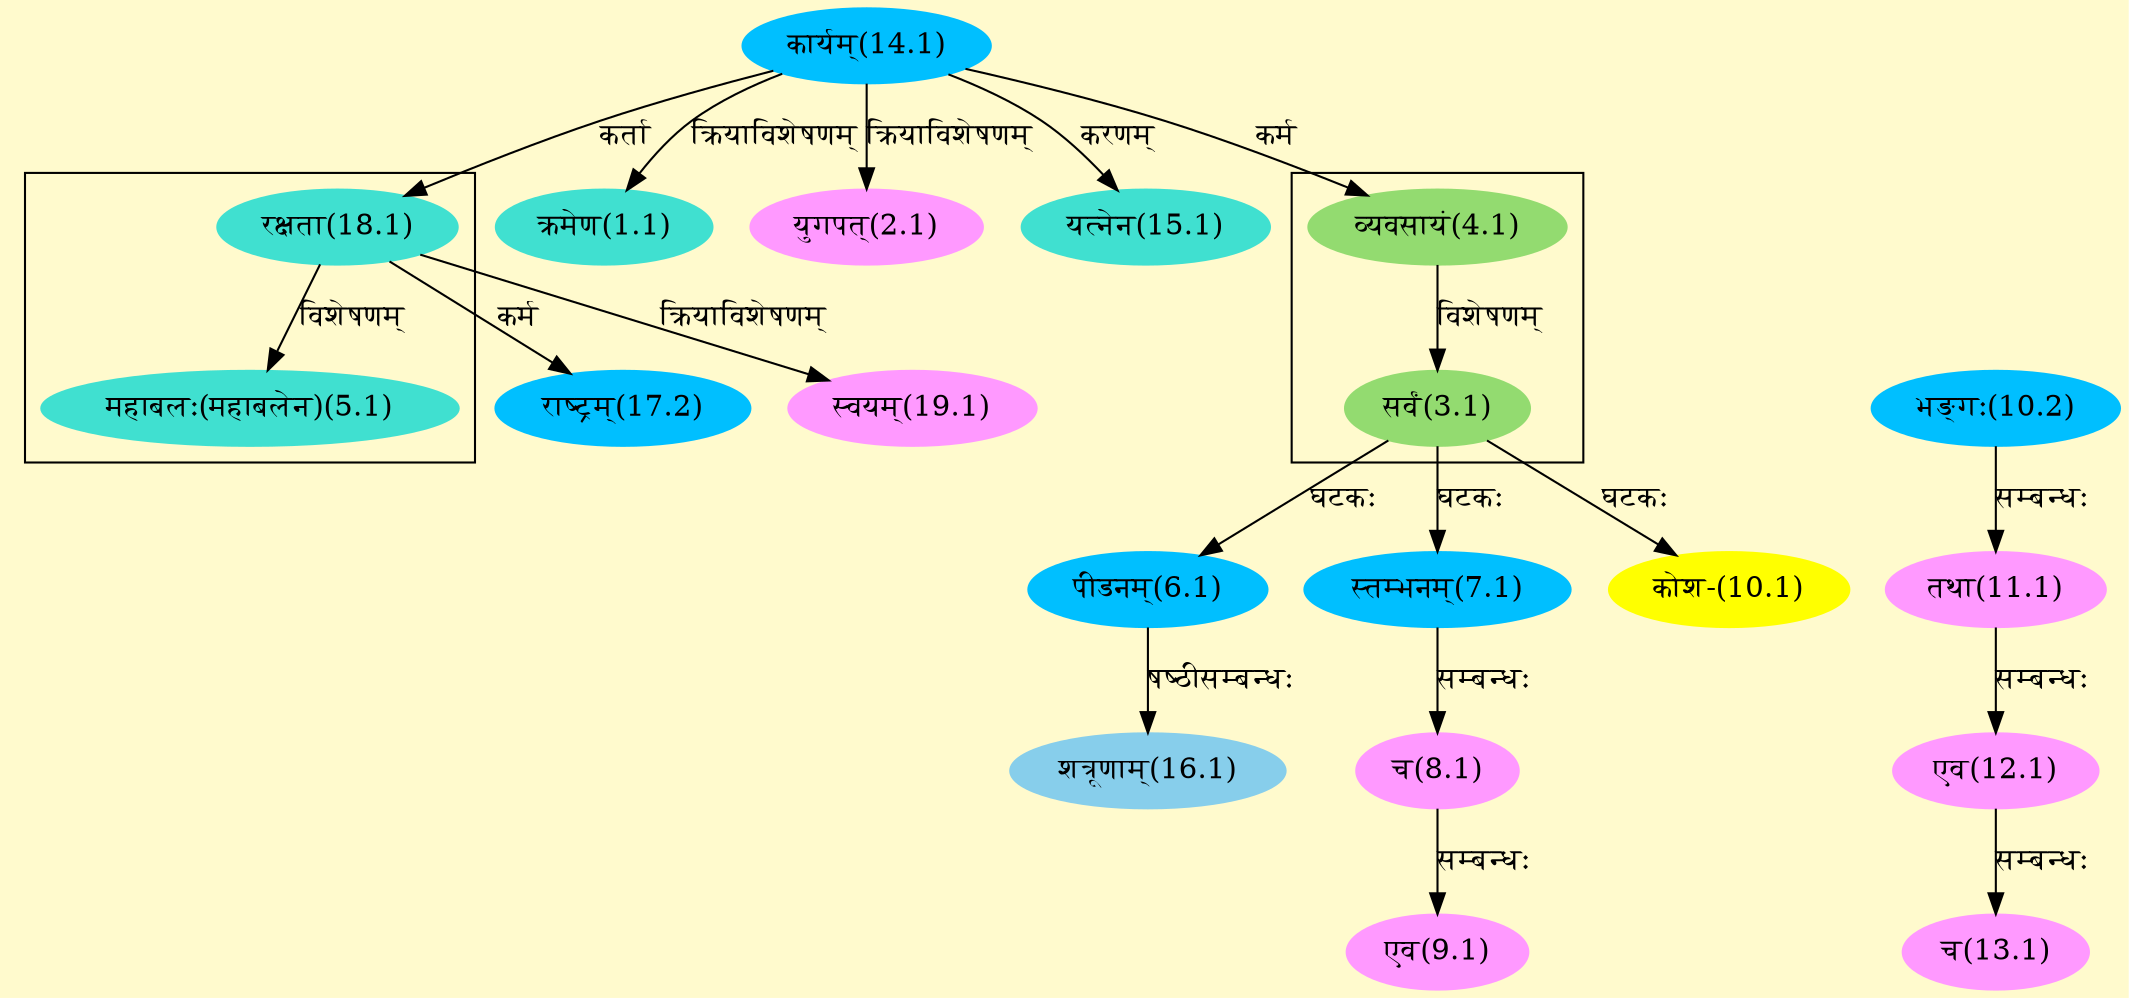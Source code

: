 digraph G{
rankdir=BT;
 compound=true;
 bgcolor="lemonchiffon1";

subgraph cluster_1{
Node3_1 [style=filled, color="#93DB70" label = "सर्वं(3.1)"]
Node4_1 [style=filled, color="#93DB70" label = "व्यवसायं(4.1)"]

}

subgraph cluster_2{
Node5_1 [style=filled, color="#40E0D0" label = "महाबलः(महाबलेन)(5.1)"]
Node18_1 [style=filled, color="#40E0D0" label = "रक्षता(18.1)"]

}
Node1_1 [style=filled, color="#40E0D0" label = "क्रमेण(1.1)"]
Node14_1 [style=filled, color="#00BFFF" label = "कार्यम्(14.1)"]
Node2_1 [style=filled, color="#FF99FF" label = "युगपत्(2.1)"]
Node4_1 [style=filled, color="#93DB70" label = "व्यवसायं(4.1)"]
Node6_1 [style=filled, color="#00BFFF" label = "पीडनम्(6.1)"]
Node3_1 [style=filled, color="#93DB70" label = "सर्वं(3.1)"]
Node7_1 [style=filled, color="#00BFFF" label = "स्तम्भनम्(7.1)"]
Node8_1 [style=filled, color="#FF99FF" label = "च(8.1)"]
Node9_1 [style=filled, color="#FF99FF" label = "एव(9.1)"]
Node10_1 [style=filled, color="#FFFF00" label = "कोश-(10.1)"]
Node11_1 [style=filled, color="#FF99FF" label = "तथा(11.1)"]
Node10_2 [style=filled, color="#00BFFF" label = "भङ्गः(10.2)"]
Node12_1 [style=filled, color="#FF99FF" label = "एव(12.1)"]
Node13_1 [style=filled, color="#FF99FF" label = "च(13.1)"]
Node15_1 [style=filled, color="#40E0D0" label = "यत्नेन(15.1)"]
Node16_1 [style=filled, color="#87CEEB" label = "शत्रूणाम्(16.1)"]
Node17_2 [style=filled, color="#00BFFF" label = "राष्ट्रम्(17.2)"]
Node18_1 [style=filled, color="#40E0D0" label = "रक्षता(18.1)"]
Node19_1 [style=filled, color="#FF99FF" label = "स्वयम्(19.1)"]
/* Start of Relations section */

Node1_1 -> Node14_1 [  label="क्रियाविशेषणम्"  dir="back" ]
Node2_1 -> Node14_1 [  label="क्रियाविशेषणम्"  dir="back" ]
Node3_1 -> Node4_1 [  label="विशेषणम्"  dir="back" ]
Node4_1 -> Node14_1 [  label="कर्म"  dir="back" ]
Node5_1 -> Node18_1 [  label="विशेषणम्"  dir="back" ]
Node6_1 -> Node3_1 [  label="घटकः"  dir="back" ]
Node7_1 -> Node3_1 [  label="घटकः"  dir="back" ]
Node8_1 -> Node7_1 [  label="सम्बन्धः"  dir="back" ]
Node9_1 -> Node8_1 [  label="सम्बन्धः"  dir="back" ]
Node10_1 -> Node3_1 [  label="घटकः"  dir="back" ]
Node11_1 -> Node10_2 [  label="सम्बन्धः"  dir="back" ]
Node12_1 -> Node11_1 [  label="सम्बन्धः"  dir="back" ]
Node13_1 -> Node12_1 [  label="सम्बन्धः"  dir="back" ]
Node15_1 -> Node14_1 [  label="करणम्"  dir="back" ]
Node16_1 -> Node6_1 [  label="षष्ठीसम्बन्धः"  dir="back" ]
Node17_2 -> Node18_1 [  label="कर्म"  dir="back" ]
Node18_1 -> Node14_1 [  label="कर्ता"  dir="back" ]
Node19_1 -> Node18_1 [  label="क्रियाविशेषणम्"  dir="back" ]
}
